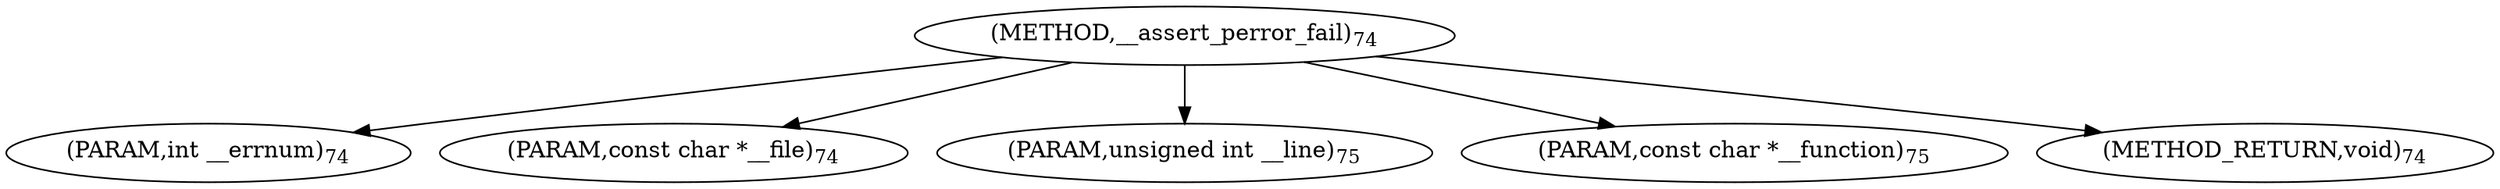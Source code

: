 digraph "__assert_perror_fail" {  
"98717" [label = <(METHOD,__assert_perror_fail)<SUB>74</SUB>> ]
"98718" [label = <(PARAM,int __errnum)<SUB>74</SUB>> ]
"98719" [label = <(PARAM,const char *__file)<SUB>74</SUB>> ]
"98720" [label = <(PARAM,unsigned int __line)<SUB>75</SUB>> ]
"98721" [label = <(PARAM,const char *__function)<SUB>75</SUB>> ]
"98722" [label = <(METHOD_RETURN,void)<SUB>74</SUB>> ]
  "98717" -> "98718" 
  "98717" -> "98719" 
  "98717" -> "98720" 
  "98717" -> "98721" 
  "98717" -> "98722" 
}
